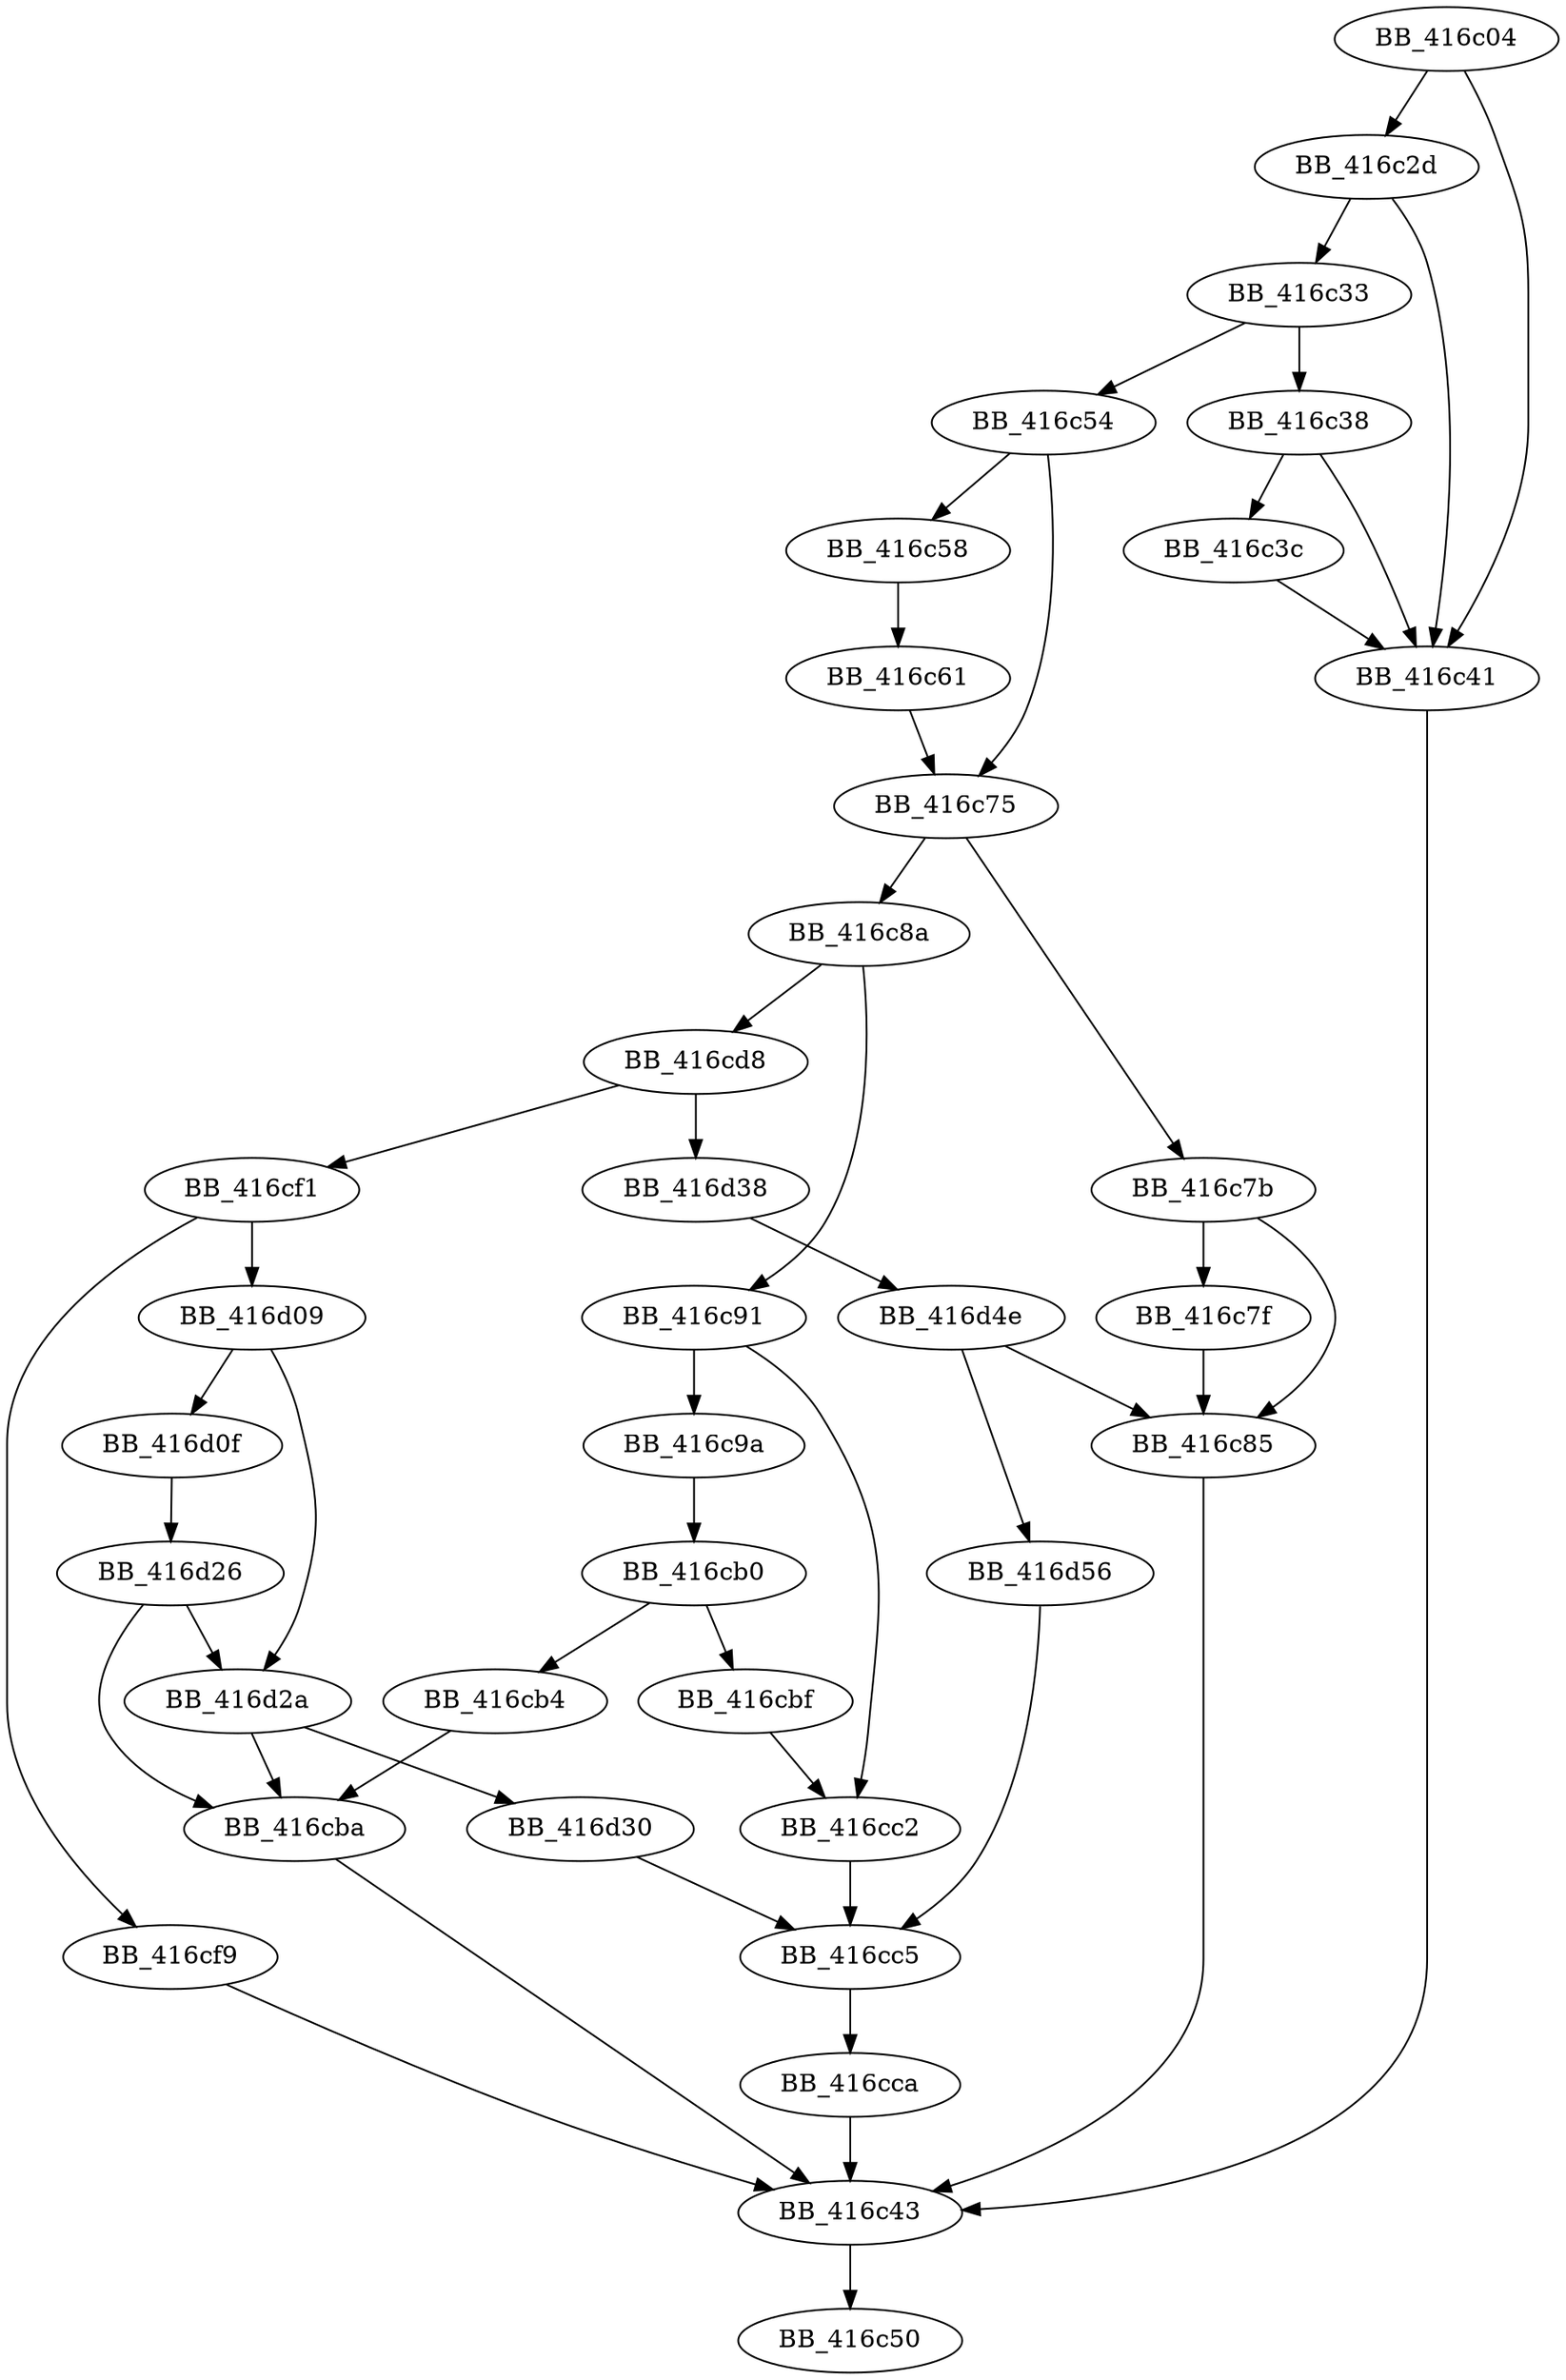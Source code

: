DiGraph __Mbrtowc{
BB_416c04->BB_416c2d
BB_416c04->BB_416c41
BB_416c2d->BB_416c33
BB_416c2d->BB_416c41
BB_416c33->BB_416c38
BB_416c33->BB_416c54
BB_416c38->BB_416c3c
BB_416c38->BB_416c41
BB_416c3c->BB_416c41
BB_416c41->BB_416c43
BB_416c43->BB_416c50
BB_416c54->BB_416c58
BB_416c54->BB_416c75
BB_416c58->BB_416c61
BB_416c61->BB_416c75
BB_416c75->BB_416c7b
BB_416c75->BB_416c8a
BB_416c7b->BB_416c7f
BB_416c7b->BB_416c85
BB_416c7f->BB_416c85
BB_416c85->BB_416c43
BB_416c8a->BB_416c91
BB_416c8a->BB_416cd8
BB_416c91->BB_416c9a
BB_416c91->BB_416cc2
BB_416c9a->BB_416cb0
BB_416cb0->BB_416cb4
BB_416cb0->BB_416cbf
BB_416cb4->BB_416cba
BB_416cba->BB_416c43
BB_416cbf->BB_416cc2
BB_416cc2->BB_416cc5
BB_416cc5->BB_416cca
BB_416cca->BB_416c43
BB_416cd8->BB_416cf1
BB_416cd8->BB_416d38
BB_416cf1->BB_416cf9
BB_416cf1->BB_416d09
BB_416cf9->BB_416c43
BB_416d09->BB_416d0f
BB_416d09->BB_416d2a
BB_416d0f->BB_416d26
BB_416d26->BB_416cba
BB_416d26->BB_416d2a
BB_416d2a->BB_416cba
BB_416d2a->BB_416d30
BB_416d30->BB_416cc5
BB_416d38->BB_416d4e
BB_416d4e->BB_416c85
BB_416d4e->BB_416d56
BB_416d56->BB_416cc5
}

